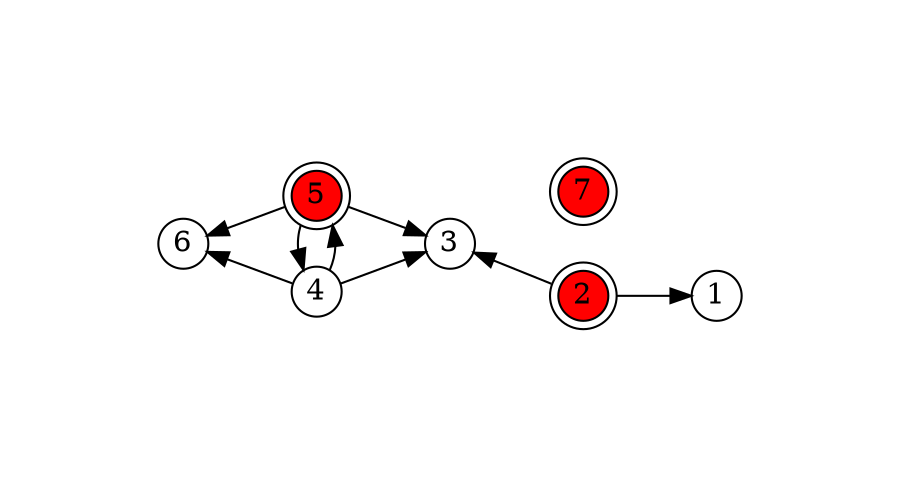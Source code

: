 digraph A {
  rankdir=LR;
  center=true; margin=1; 

  node [height="0.33", width="0.33", fixedsize=true];

  7;
  6->{4,5} [dir="back"];  
  4->5->4;
  {4,5}->3;
  3->2 [dir="back"];
  2->1;

  2,5,7 [style=filled, fillcolor=red, peripheries=2];
  
  3->7 [style=invis];
  {rank=same; 4;5;}
  {rank=same; 2;7;}


}